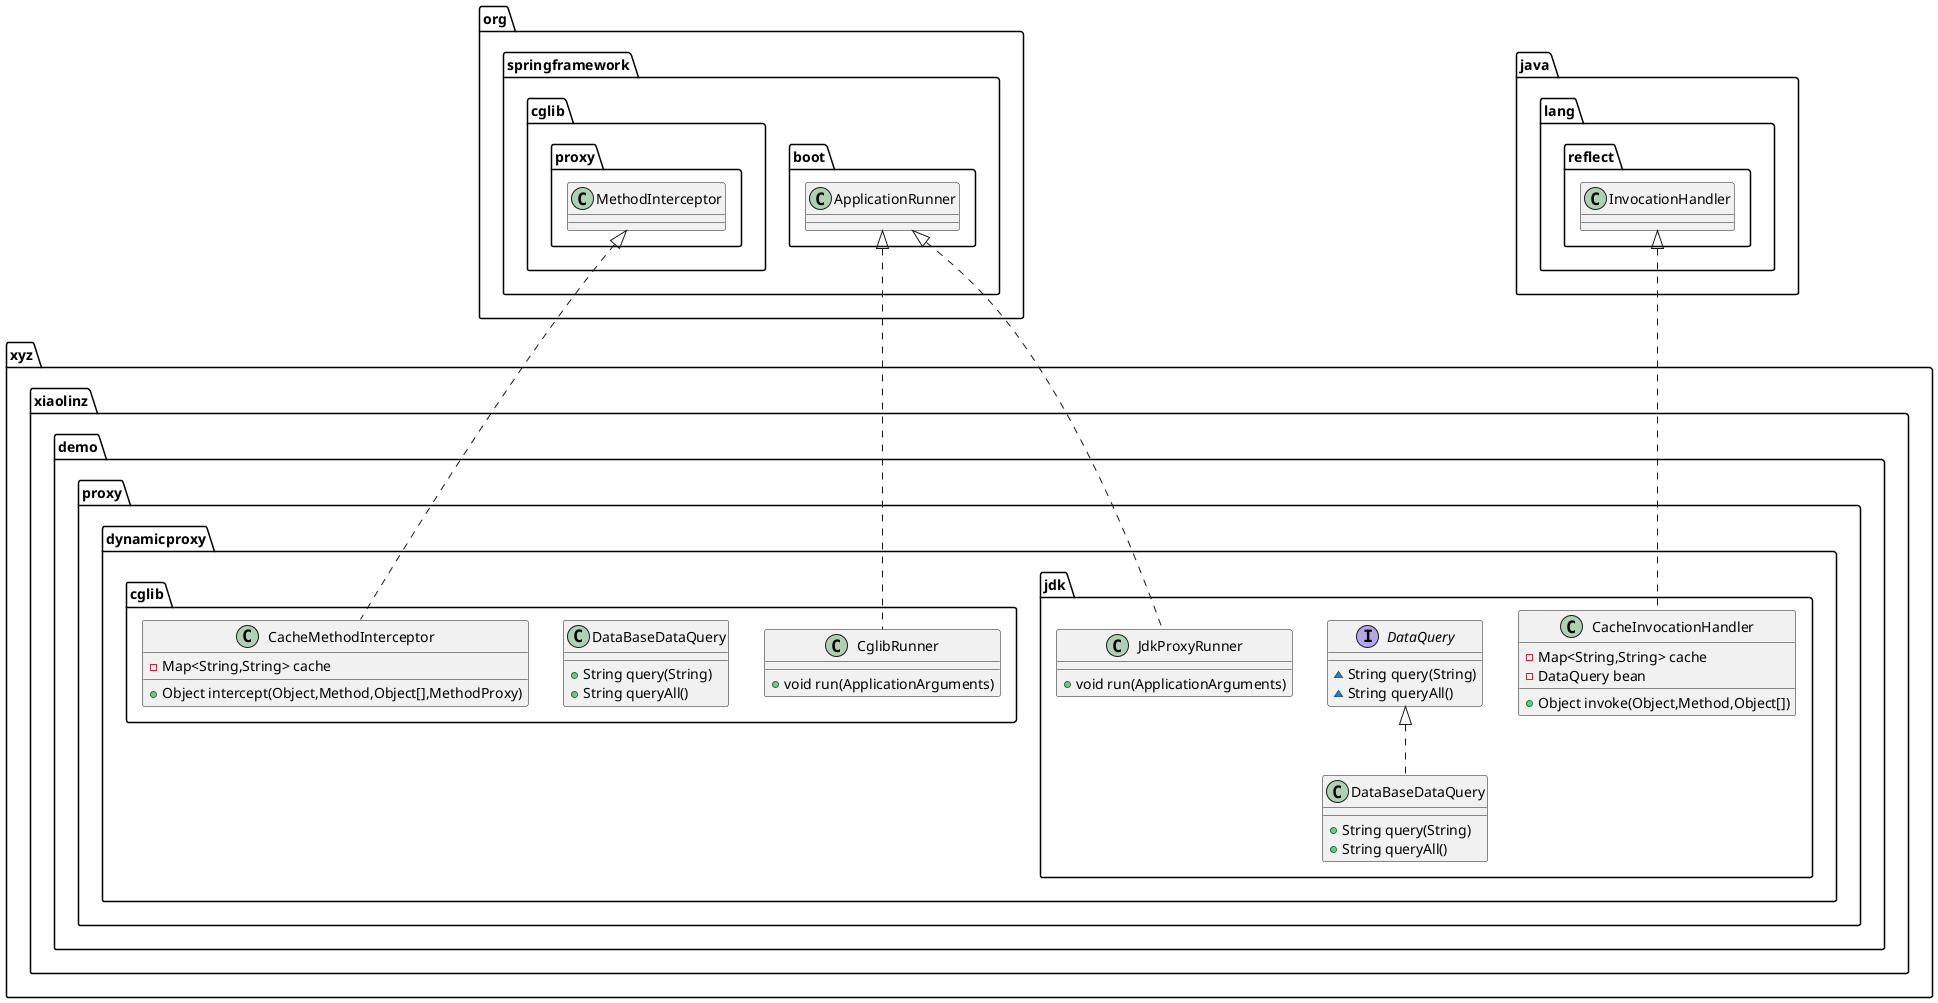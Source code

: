 @startuml
class xyz.xiaolinz.demo.proxy.dynamicproxy.cglib.CglibRunner {
+ void run(ApplicationArguments)
}
class xyz.xiaolinz.demo.proxy.dynamicproxy.cglib.DataBaseDataQuery {
+ String query(String)
+ String queryAll()
}
class xyz.xiaolinz.demo.proxy.dynamicproxy.jdk.DataBaseDataQuery {
+ String query(String)
+ String queryAll()
}
class xyz.xiaolinz.demo.proxy.dynamicproxy.cglib.CacheMethodInterceptor {
- Map<String,String> cache
+ Object intercept(Object,Method,Object[],MethodProxy)
}
class xyz.xiaolinz.demo.proxy.dynamicproxy.jdk.CacheInvocationHandler {
- Map<String,String> cache
- DataQuery bean
+ Object invoke(Object,Method,Object[])
}
interface xyz.xiaolinz.demo.proxy.dynamicproxy.jdk.DataQuery {
~ String query(String)
~ String queryAll()
}
class xyz.xiaolinz.demo.proxy.dynamicproxy.jdk.JdkProxyRunner {
+ void run(ApplicationArguments)
}


org.springframework.boot.ApplicationRunner <|.. xyz.xiaolinz.demo.proxy.dynamicproxy.cglib.CglibRunner
xyz.xiaolinz.demo.proxy.dynamicproxy.jdk.DataQuery <|.. xyz.xiaolinz.demo.proxy.dynamicproxy.jdk.DataBaseDataQuery
org.springframework.cglib.proxy.MethodInterceptor <|.. xyz.xiaolinz.demo.proxy.dynamicproxy.cglib.CacheMethodInterceptor
java.lang.reflect.InvocationHandler <|.. xyz.xiaolinz.demo.proxy.dynamicproxy.jdk.CacheInvocationHandler
org.springframework.boot.ApplicationRunner <|.. xyz.xiaolinz.demo.proxy.dynamicproxy.jdk.JdkProxyRunner
@enduml